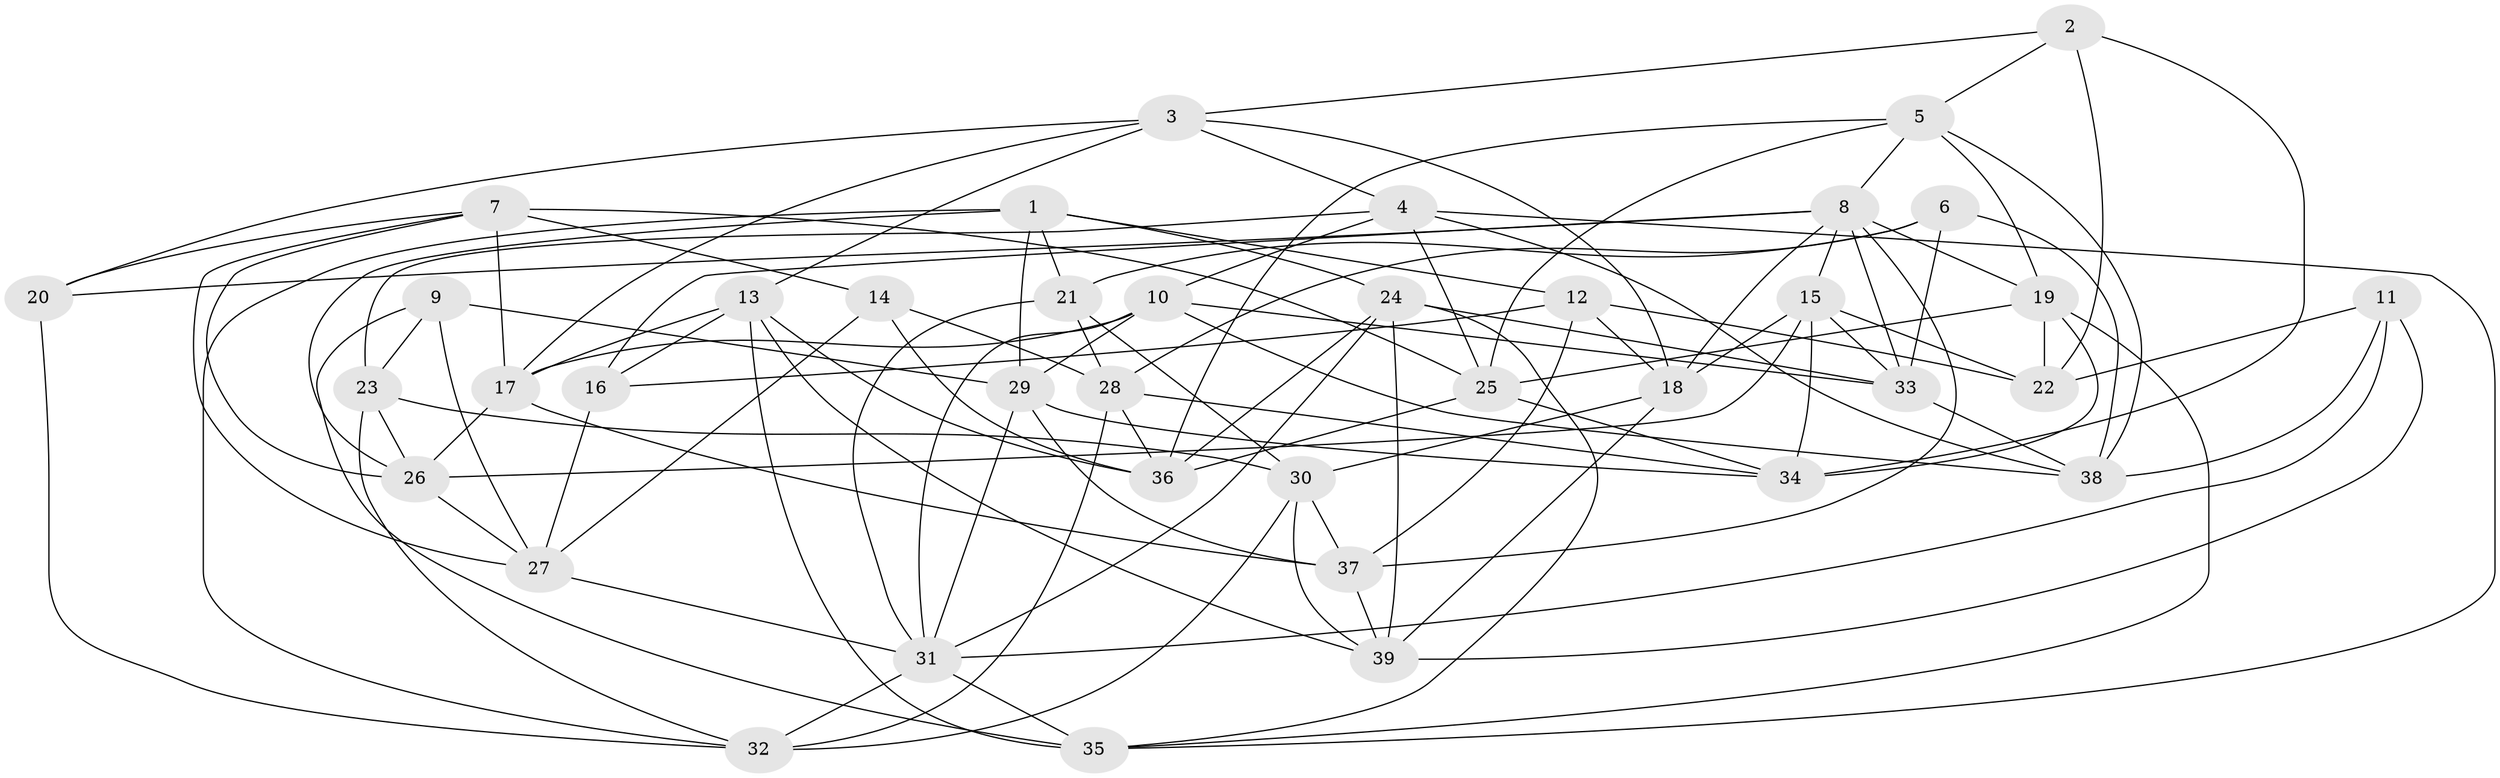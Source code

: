 // original degree distribution, {4: 1.0}
// Generated by graph-tools (version 1.1) at 2025/50/03/09/25 03:50:55]
// undirected, 39 vertices, 110 edges
graph export_dot {
graph [start="1"]
  node [color=gray90,style=filled];
  1;
  2;
  3;
  4;
  5;
  6;
  7;
  8;
  9;
  10;
  11;
  12;
  13;
  14;
  15;
  16;
  17;
  18;
  19;
  20;
  21;
  22;
  23;
  24;
  25;
  26;
  27;
  28;
  29;
  30;
  31;
  32;
  33;
  34;
  35;
  36;
  37;
  38;
  39;
  1 -- 12 [weight=1.0];
  1 -- 21 [weight=1.0];
  1 -- 24 [weight=1.0];
  1 -- 26 [weight=1.0];
  1 -- 29 [weight=1.0];
  1 -- 32 [weight=1.0];
  2 -- 3 [weight=1.0];
  2 -- 5 [weight=1.0];
  2 -- 22 [weight=1.0];
  2 -- 34 [weight=1.0];
  3 -- 4 [weight=1.0];
  3 -- 13 [weight=1.0];
  3 -- 17 [weight=1.0];
  3 -- 18 [weight=1.0];
  3 -- 20 [weight=1.0];
  4 -- 10 [weight=1.0];
  4 -- 23 [weight=1.0];
  4 -- 25 [weight=1.0];
  4 -- 35 [weight=1.0];
  4 -- 38 [weight=1.0];
  5 -- 8 [weight=1.0];
  5 -- 19 [weight=1.0];
  5 -- 25 [weight=1.0];
  5 -- 36 [weight=1.0];
  5 -- 38 [weight=1.0];
  6 -- 21 [weight=1.0];
  6 -- 28 [weight=1.0];
  6 -- 33 [weight=1.0];
  6 -- 38 [weight=1.0];
  7 -- 14 [weight=1.0];
  7 -- 17 [weight=1.0];
  7 -- 20 [weight=1.0];
  7 -- 25 [weight=1.0];
  7 -- 26 [weight=1.0];
  7 -- 27 [weight=1.0];
  8 -- 15 [weight=1.0];
  8 -- 16 [weight=1.0];
  8 -- 18 [weight=1.0];
  8 -- 19 [weight=1.0];
  8 -- 20 [weight=1.0];
  8 -- 33 [weight=1.0];
  8 -- 37 [weight=1.0];
  9 -- 23 [weight=1.0];
  9 -- 27 [weight=1.0];
  9 -- 29 [weight=1.0];
  9 -- 35 [weight=1.0];
  10 -- 17 [weight=1.0];
  10 -- 29 [weight=1.0];
  10 -- 31 [weight=1.0];
  10 -- 33 [weight=1.0];
  10 -- 38 [weight=1.0];
  11 -- 22 [weight=1.0];
  11 -- 31 [weight=1.0];
  11 -- 38 [weight=1.0];
  11 -- 39 [weight=1.0];
  12 -- 16 [weight=1.0];
  12 -- 18 [weight=1.0];
  12 -- 22 [weight=2.0];
  12 -- 37 [weight=1.0];
  13 -- 16 [weight=1.0];
  13 -- 17 [weight=1.0];
  13 -- 35 [weight=1.0];
  13 -- 36 [weight=1.0];
  13 -- 39 [weight=1.0];
  14 -- 27 [weight=1.0];
  14 -- 28 [weight=1.0];
  14 -- 36 [weight=1.0];
  15 -- 18 [weight=1.0];
  15 -- 22 [weight=1.0];
  15 -- 26 [weight=1.0];
  15 -- 33 [weight=1.0];
  15 -- 34 [weight=1.0];
  16 -- 27 [weight=1.0];
  17 -- 26 [weight=1.0];
  17 -- 37 [weight=1.0];
  18 -- 30 [weight=1.0];
  18 -- 39 [weight=1.0];
  19 -- 22 [weight=1.0];
  19 -- 25 [weight=1.0];
  19 -- 34 [weight=1.0];
  19 -- 35 [weight=1.0];
  20 -- 32 [weight=1.0];
  21 -- 28 [weight=1.0];
  21 -- 30 [weight=2.0];
  21 -- 31 [weight=1.0];
  23 -- 26 [weight=1.0];
  23 -- 30 [weight=2.0];
  23 -- 32 [weight=1.0];
  24 -- 31 [weight=1.0];
  24 -- 33 [weight=1.0];
  24 -- 35 [weight=1.0];
  24 -- 36 [weight=1.0];
  24 -- 39 [weight=1.0];
  25 -- 34 [weight=1.0];
  25 -- 36 [weight=1.0];
  26 -- 27 [weight=1.0];
  27 -- 31 [weight=1.0];
  28 -- 32 [weight=1.0];
  28 -- 34 [weight=1.0];
  28 -- 36 [weight=1.0];
  29 -- 31 [weight=1.0];
  29 -- 34 [weight=1.0];
  29 -- 37 [weight=1.0];
  30 -- 32 [weight=1.0];
  30 -- 37 [weight=1.0];
  30 -- 39 [weight=1.0];
  31 -- 32 [weight=1.0];
  31 -- 35 [weight=1.0];
  33 -- 38 [weight=1.0];
  37 -- 39 [weight=1.0];
}
